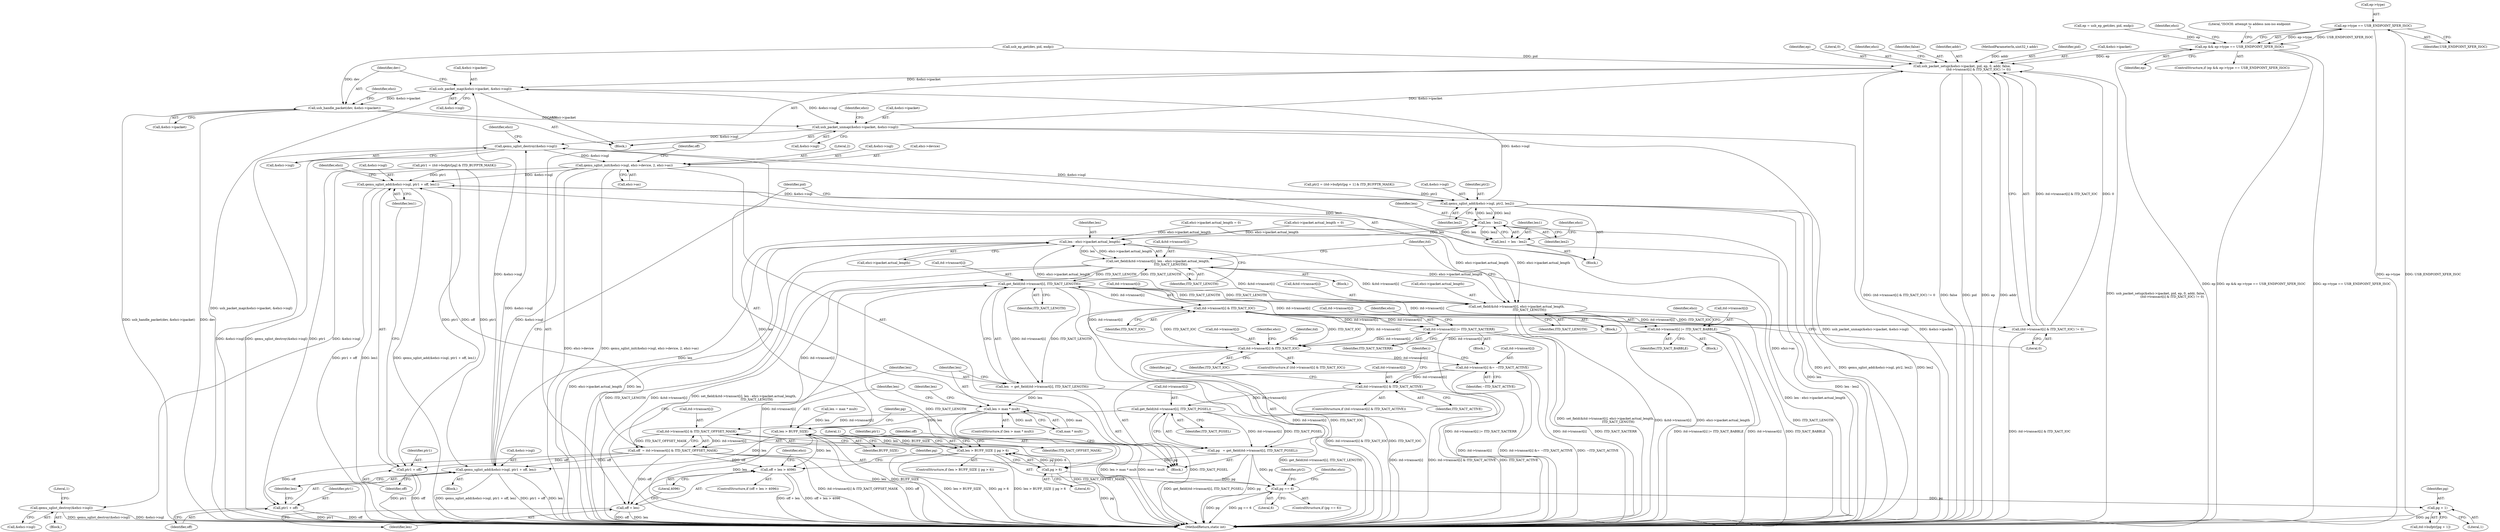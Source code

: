 digraph "0_qemu_b16c129daf0fed91febbb88de23dae8271c8898a@pointer" {
"1000351" [label="(Call,ep->type == USB_ENDPOINT_XFER_ISOC)"];
"1000349" [label="(Call,ep && ep->type == USB_ENDPOINT_XFER_ISOC)"];
"1000357" [label="(Call,usb_packet_setup(&ehci->ipacket, pid, ep, 0, addr, false,\n                                 (itd->transact[i] & ITD_XACT_IOC) != 0))"];
"1000376" [label="(Call,usb_packet_map(&ehci->ipacket, &ehci->isgl))"];
"1000385" [label="(Call,usb_handle_packet(dev, &ehci->ipacket))"];
"1000391" [label="(Call,usb_packet_unmap(&ehci->ipacket, &ehci->isgl))"];
"1000418" [label="(Call,qemu_sglist_destroy(&ehci->isgl))"];
"1000255" [label="(Call,qemu_sglist_init(&ehci->isgl, ehci->device, 2, ehci->as))"];
"1000279" [label="(Call,qemu_sglist_destroy(&ehci->isgl))"];
"1000304" [label="(Call,qemu_sglist_add(&ehci->isgl, ptr1 + off, len1))"];
"1000313" [label="(Call,qemu_sglist_add(&ehci->isgl, ptr2, len2))"];
"1000301" [label="(Call,len - len2)"];
"1000299" [label="(Call,len1 = len - len2)"];
"1000489" [label="(Call,len - ehci->ipacket.actual_length)"];
"1000482" [label="(Call,set_field(&itd->transact[i], len - ehci->ipacket.actual_length,\n                          ITD_XACT_LENGTH))"];
"1000215" [label="(Call,get_field(itd->transact[i], ITD_XACT_LENGTH))"];
"1000213" [label="(Call,len  = get_field(itd->transact[i], ITD_XACT_LENGTH))"];
"1000223" [label="(Call,len > max * mult)"];
"1000236" [label="(Call,len > BUFF_SIZE)"];
"1000235" [label="(Call,len > BUFF_SIZE || pg > 6)"];
"1000268" [label="(Call,off + len > 4096)"];
"1000269" [label="(Call,off + len)"];
"1000322" [label="(Call,qemu_sglist_add(&ehci->isgl, ptr1 + off, len))"];
"1000368" [label="(Call,itd->transact[i] & ITD_XACT_IOC)"];
"1000367" [label="(Call,(itd->transact[i] & ITD_XACT_IOC) != 0)"];
"1000446" [label="(Call,itd->transact[i] |= ITD_XACT_XACTERR)"];
"1000513" [label="(Call,itd->transact[i] & ITD_XACT_IOC)"];
"1000524" [label="(Call,itd->transact[i] &= ~ITD_XACT_ACTIVE)"];
"1000187" [label="(Call,itd->transact[i] & ITD_XACT_ACTIVE)"];
"1000197" [label="(Call,get_field(itd->transact[i], ITD_XACT_PGSEL))"];
"1000195" [label="(Call,pg   = get_field(itd->transact[i], ITD_XACT_PGSEL))"];
"1000239" [label="(Call,pg > 6)"];
"1000275" [label="(Call,pg == 6)"];
"1000294" [label="(Call,pg + 1)"];
"1000206" [label="(Call,itd->transact[i] & ITD_XACT_OFFSET_MASK)"];
"1000204" [label="(Call,off  = itd->transact[i] & ITD_XACT_OFFSET_MASK)"];
"1000309" [label="(Call,ptr1 + off)"];
"1000327" [label="(Call,ptr1 + off)"];
"1000458" [label="(Call,itd->transact[i] |= ITD_XACT_BABBLE)"];
"1000499" [label="(Call,set_field(&itd->transact[i], ehci->ipacket.actual_length,\n                          ITD_XACT_LENGTH))"];
"1000396" [label="(Call,&ehci->isgl)"];
"1000381" [label="(Call,&ehci->isgl)"];
"1000246" [label="(Call,ptr1 = (itd->bufptr[pg] & ITD_BUFPTR_MASK))"];
"1000500" [label="(Call,&itd->transact[i])"];
"1000195" [label="(Call,pg   = get_field(itd->transact[i], ITD_XACT_PGSEL))"];
"1000296" [label="(Literal,1)"];
"1000272" [label="(Literal,4096)"];
"1000282" [label="(Identifier,ehci)"];
"1000363" [label="(Identifier,ep)"];
"1000452" [label="(Identifier,ITD_XACT_XACTERR)"];
"1000314" [label="(Call,&ehci->isgl)"];
"1000330" [label="(Identifier,len)"];
"1000235" [label="(Call,len > BUFF_SIZE || pg > 6)"];
"1000386" [label="(Identifier,dev)"];
"1000267" [label="(ControlStructure,if (off + len > 4096))"];
"1000300" [label="(Identifier,len1)"];
"1000447" [label="(Call,itd->transact[i])"];
"1000411" [label="(Call,ehci->ipacket.actual_length = 0)"];
"1000216" [label="(Call,itd->transact[i])"];
"1000351" [label="(Call,ep->type == USB_ENDPOINT_XFER_ISOC)"];
"1000239" [label="(Call,pg > 6)"];
"1000280" [label="(Call,&ehci->isgl)"];
"1000458" [label="(Call,itd->transact[i] |= ITD_XACT_BABBLE)"];
"1000513" [label="(Call,itd->transact[i] & ITD_XACT_IOC)"];
"1000198" [label="(Call,itd->transact[i])"];
"1000394" [label="(Identifier,ehci)"];
"1000342" [label="(Call,ep = usb_ep_get(dev, pid, endp))"];
"1000276" [label="(Identifier,pg)"];
"1000364" [label="(Literal,0)"];
"1000379" [label="(Identifier,ehci)"];
"1000193" [label="(Identifier,ITD_XACT_ACTIVE)"];
"1000368" [label="(Call,itd->transact[i] & ITD_XACT_IOC)"];
"1000241" [label="(Literal,6)"];
"1000318" [label="(Identifier,ptr2)"];
"1000212" [label="(Identifier,ITD_XACT_OFFSET_MASK)"];
"1000236" [label="(Call,len > BUFF_SIZE)"];
"1000328" [label="(Identifier,ptr1)"];
"1000392" [label="(Call,&ehci->ipacket)"];
"1000277" [label="(Literal,6)"];
"1000302" [label="(Identifier,len)"];
"1000519" [label="(Identifier,ITD_XACT_IOC)"];
"1000213" [label="(Call,len  = get_field(itd->transact[i], ITD_XACT_LENGTH))"];
"1000194" [label="(Block,)"];
"1000385" [label="(Call,usb_handle_packet(dev, &ehci->ipacket))"];
"1000350" [label="(Identifier,ep)"];
"1000514" [label="(Call,itd->transact[i])"];
"1000391" [label="(Call,usb_packet_unmap(&ehci->ipacket, &ehci->isgl))"];
"1000344" [label="(Call,usb_ep_get(dev, pid, endp))"];
"1000445" [label="(Block,)"];
"1000516" [label="(Identifier,itd)"];
"1000375" [label="(Literal,0)"];
"1000325" [label="(Identifier,ehci)"];
"1000312" [label="(Identifier,len1)"];
"1000203" [label="(Identifier,ITD_XACT_PGSEL)"];
"1000491" [label="(Call,ehci->ipacket.actual_length)"];
"1000512" [label="(ControlStructure,if (itd->transact[i] & ITD_XACT_IOC))"];
"1000275" [label="(Call,pg == 6)"];
"1000240" [label="(Identifier,pg)"];
"1000222" [label="(ControlStructure,if (len > max * mult))"];
"1000260" [label="(Call,ehci->device)"];
"1000229" [label="(Call,len = max * mult)"];
"1000274" [label="(ControlStructure,if (pg == 6))"];
"1000366" [label="(Identifier,false)"];
"1000376" [label="(Call,usb_packet_map(&ehci->ipacket, &ehci->isgl))"];
"1000470" [label="(Call,ehci->ipacket.actual_length = 0)"];
"1000305" [label="(Call,&ehci->isgl)"];
"1000207" [label="(Call,itd->transact[i])"];
"1000489" [label="(Call,len - ehci->ipacket.actual_length)"];
"1000238" [label="(Identifier,BUFF_SIZE)"];
"1000303" [label="(Identifier,len2)"];
"1000263" [label="(Literal,2)"];
"1000214" [label="(Identifier,len)"];
"1000204" [label="(Call,off  = itd->transact[i] & ITD_XACT_OFFSET_MASK)"];
"1000234" [label="(ControlStructure,if (len > BUFF_SIZE || pg > 6))"];
"1000269" [label="(Call,off + len)"];
"1000295" [label="(Identifier,pg)"];
"1000255" [label="(Call,qemu_sglist_init(&ehci->isgl, ehci->device, 2, ehci->as))"];
"1000256" [label="(Call,&ehci->isgl)"];
"1000352" [label="(Call,ep->type)"];
"1000188" [label="(Call,itd->transact[i])"];
"1000279" [label="(Call,qemu_sglist_destroy(&ehci->isgl))"];
"1000459" [label="(Call,itd->transact[i])"];
"1000499" [label="(Call,set_field(&itd->transact[i], ehci->ipacket.actual_length,\n                          ITD_XACT_LENGTH))"];
"1000426" [label="(Identifier,ehci)"];
"1000365" [label="(Identifier,addr)"];
"1000483" [label="(Call,&itd->transact[i])"];
"1000327" [label="(Call,ptr1 + off)"];
"1000205" [label="(Identifier,off)"];
"1000237" [label="(Identifier,len)"];
"1000268" [label="(Call,off + len > 4096)"];
"1000323" [label="(Call,&ehci->isgl)"];
"1000110" [label="(MethodParameterIn,uint32_t addr)"];
"1000387" [label="(Call,&ehci->ipacket)"];
"1000466" [label="(Identifier,ehci)"];
"1000374" [label="(Identifier,ITD_XACT_IOC)"];
"1000270" [label="(Identifier,off)"];
"1000223" [label="(Call,len > max * mult)"];
"1000464" [label="(Identifier,ITD_XACT_BABBLE)"];
"1000421" [label="(Identifier,ehci)"];
"1000206" [label="(Call,itd->transact[i] & ITD_XACT_OFFSET_MASK)"];
"1000311" [label="(Identifier,off)"];
"1000349" [label="(Call,ep && ep->type == USB_ENDPOINT_XFER_ISOC)"];
"1000356" [label="(Block,)"];
"1000357" [label="(Call,usb_packet_setup(&ehci->ipacket, pid, ep, 0, addr, false,\n                                 (itd->transact[i] & ITD_XACT_IOC) != 0))"];
"1000496" [label="(Identifier,ITD_XACT_LENGTH)"];
"1000310" [label="(Identifier,ptr1)"];
"1000522" [label="(Identifier,ehci)"];
"1000511" [label="(Identifier,ITD_XACT_LENGTH)"];
"1000309" [label="(Call,ptr1 + off)"];
"1000530" [label="(Identifier,~ITD_XACT_ACTIVE)"];
"1000498" [label="(Block,)"];
"1000287" [label="(Call,ptr2 = (itd->bufptr[pg + 1] & ITD_BUFPTR_MASK))"];
"1000197" [label="(Call,get_field(itd->transact[i], ITD_XACT_PGSEL))"];
"1000367" [label="(Call,(itd->transact[i] & ITD_XACT_IOC) != 0)"];
"1000187" [label="(Call,itd->transact[i] & ITD_XACT_ACTIVE)"];
"1000196" [label="(Identifier,pg)"];
"1000225" [label="(Call,max * mult)"];
"1000304" [label="(Call,qemu_sglist_add(&ehci->isgl, ptr1 + off, len1))"];
"1000329" [label="(Identifier,off)"];
"1000360" [label="(Identifier,ehci)"];
"1000307" [label="(Identifier,ehci)"];
"1000286" [label="(Literal,1)"];
"1000403" [label="(Literal,\"ISOCH: attempt to addess non-iso endpoint\n\")"];
"1000454" [label="(Identifier,ehci)"];
"1000506" [label="(Call,ehci->ipacket.actual_length)"];
"1000299" [label="(Call,len1 = len - len2)"];
"1000490" [label="(Identifier,len)"];
"1000533" [label="(MethodReturn,static int)"];
"1000446" [label="(Call,itd->transact[i] |= ITD_XACT_XACTERR)"];
"1000369" [label="(Call,itd->transact[i])"];
"1000321" [label="(Block,)"];
"1000294" [label="(Call,pg + 1)"];
"1000348" [label="(ControlStructure,if (ep && ep->type == USB_ENDPOINT_XFER_ISOC))"];
"1000316" [label="(Identifier,ehci)"];
"1000273" [label="(Block,)"];
"1000186" [label="(ControlStructure,if (itd->transact[i] & ITD_XACT_ACTIVE))"];
"1000319" [label="(Identifier,len2)"];
"1000332" [label="(Identifier,pid)"];
"1000301" [label="(Call,len - len2)"];
"1000527" [label="(Identifier,itd)"];
"1000525" [label="(Call,itd->transact[i])"];
"1000355" [label="(Identifier,USB_ENDPOINT_XFER_ISOC)"];
"1000377" [label="(Call,&ehci->ipacket)"];
"1000290" [label="(Call,itd->bufptr[pg + 1])"];
"1000221" [label="(Identifier,ITD_XACT_LENGTH)"];
"1000230" [label="(Identifier,len)"];
"1000313" [label="(Call,qemu_sglist_add(&ehci->isgl, ptr2, len2))"];
"1000184" [label="(Identifier,i)"];
"1000429" [label="(Block,)"];
"1000271" [label="(Identifier,len)"];
"1000524" [label="(Call,itd->transact[i] &= ~ITD_XACT_ACTIVE)"];
"1000247" [label="(Identifier,ptr1)"];
"1000419" [label="(Call,&ehci->isgl)"];
"1000482" [label="(Call,set_field(&itd->transact[i], len - ehci->ipacket.actual_length,\n                          ITD_XACT_LENGTH))"];
"1000224" [label="(Identifier,len)"];
"1000322" [label="(Call,qemu_sglist_add(&ehci->isgl, ptr1 + off, len))"];
"1000264" [label="(Call,ehci->as)"];
"1000278" [label="(Block,)"];
"1000288" [label="(Identifier,ptr2)"];
"1000245" [label="(Literal,1)"];
"1000481" [label="(Block,)"];
"1000418" [label="(Call,qemu_sglist_destroy(&ehci->isgl))"];
"1000362" [label="(Identifier,pid)"];
"1000358" [label="(Call,&ehci->ipacket)"];
"1000215" [label="(Call,get_field(itd->transact[i], ITD_XACT_LENGTH))"];
"1000351" -> "1000349"  [label="AST: "];
"1000351" -> "1000355"  [label="CFG: "];
"1000352" -> "1000351"  [label="AST: "];
"1000355" -> "1000351"  [label="AST: "];
"1000349" -> "1000351"  [label="CFG: "];
"1000351" -> "1000533"  [label="DDG: ep->type"];
"1000351" -> "1000533"  [label="DDG: USB_ENDPOINT_XFER_ISOC"];
"1000351" -> "1000349"  [label="DDG: ep->type"];
"1000351" -> "1000349"  [label="DDG: USB_ENDPOINT_XFER_ISOC"];
"1000349" -> "1000348"  [label="AST: "];
"1000349" -> "1000350"  [label="CFG: "];
"1000350" -> "1000349"  [label="AST: "];
"1000360" -> "1000349"  [label="CFG: "];
"1000403" -> "1000349"  [label="CFG: "];
"1000349" -> "1000533"  [label="DDG: ep && ep->type == USB_ENDPOINT_XFER_ISOC"];
"1000349" -> "1000533"  [label="DDG: ep->type == USB_ENDPOINT_XFER_ISOC"];
"1000349" -> "1000533"  [label="DDG: ep"];
"1000342" -> "1000349"  [label="DDG: ep"];
"1000349" -> "1000357"  [label="DDG: ep"];
"1000357" -> "1000356"  [label="AST: "];
"1000357" -> "1000367"  [label="CFG: "];
"1000358" -> "1000357"  [label="AST: "];
"1000362" -> "1000357"  [label="AST: "];
"1000363" -> "1000357"  [label="AST: "];
"1000364" -> "1000357"  [label="AST: "];
"1000365" -> "1000357"  [label="AST: "];
"1000366" -> "1000357"  [label="AST: "];
"1000367" -> "1000357"  [label="AST: "];
"1000379" -> "1000357"  [label="CFG: "];
"1000357" -> "1000533"  [label="DDG: addr"];
"1000357" -> "1000533"  [label="DDG: usb_packet_setup(&ehci->ipacket, pid, ep, 0, addr, false,\n                                 (itd->transact[i] & ITD_XACT_IOC) != 0)"];
"1000357" -> "1000533"  [label="DDG: (itd->transact[i] & ITD_XACT_IOC) != 0"];
"1000357" -> "1000533"  [label="DDG: false"];
"1000357" -> "1000533"  [label="DDG: pid"];
"1000357" -> "1000533"  [label="DDG: ep"];
"1000391" -> "1000357"  [label="DDG: &ehci->ipacket"];
"1000344" -> "1000357"  [label="DDG: pid"];
"1000110" -> "1000357"  [label="DDG: addr"];
"1000367" -> "1000357"  [label="DDG: itd->transact[i] & ITD_XACT_IOC"];
"1000367" -> "1000357"  [label="DDG: 0"];
"1000357" -> "1000376"  [label="DDG: &ehci->ipacket"];
"1000376" -> "1000356"  [label="AST: "];
"1000376" -> "1000381"  [label="CFG: "];
"1000377" -> "1000376"  [label="AST: "];
"1000381" -> "1000376"  [label="AST: "];
"1000386" -> "1000376"  [label="CFG: "];
"1000376" -> "1000533"  [label="DDG: usb_packet_map(&ehci->ipacket, &ehci->isgl)"];
"1000322" -> "1000376"  [label="DDG: &ehci->isgl"];
"1000313" -> "1000376"  [label="DDG: &ehci->isgl"];
"1000376" -> "1000385"  [label="DDG: &ehci->ipacket"];
"1000376" -> "1000391"  [label="DDG: &ehci->isgl"];
"1000385" -> "1000356"  [label="AST: "];
"1000385" -> "1000387"  [label="CFG: "];
"1000386" -> "1000385"  [label="AST: "];
"1000387" -> "1000385"  [label="AST: "];
"1000394" -> "1000385"  [label="CFG: "];
"1000385" -> "1000533"  [label="DDG: dev"];
"1000385" -> "1000533"  [label="DDG: usb_handle_packet(dev, &ehci->ipacket)"];
"1000344" -> "1000385"  [label="DDG: dev"];
"1000385" -> "1000391"  [label="DDG: &ehci->ipacket"];
"1000391" -> "1000356"  [label="AST: "];
"1000391" -> "1000396"  [label="CFG: "];
"1000392" -> "1000391"  [label="AST: "];
"1000396" -> "1000391"  [label="AST: "];
"1000421" -> "1000391"  [label="CFG: "];
"1000391" -> "1000533"  [label="DDG: &ehci->ipacket"];
"1000391" -> "1000533"  [label="DDG: usb_packet_unmap(&ehci->ipacket, &ehci->isgl)"];
"1000391" -> "1000418"  [label="DDG: &ehci->isgl"];
"1000418" -> "1000194"  [label="AST: "];
"1000418" -> "1000419"  [label="CFG: "];
"1000419" -> "1000418"  [label="AST: "];
"1000426" -> "1000418"  [label="CFG: "];
"1000418" -> "1000533"  [label="DDG: qemu_sglist_destroy(&ehci->isgl)"];
"1000418" -> "1000533"  [label="DDG: &ehci->isgl"];
"1000418" -> "1000255"  [label="DDG: &ehci->isgl"];
"1000322" -> "1000418"  [label="DDG: &ehci->isgl"];
"1000313" -> "1000418"  [label="DDG: &ehci->isgl"];
"1000255" -> "1000194"  [label="AST: "];
"1000255" -> "1000264"  [label="CFG: "];
"1000256" -> "1000255"  [label="AST: "];
"1000260" -> "1000255"  [label="AST: "];
"1000263" -> "1000255"  [label="AST: "];
"1000264" -> "1000255"  [label="AST: "];
"1000270" -> "1000255"  [label="CFG: "];
"1000255" -> "1000533"  [label="DDG: ehci->device"];
"1000255" -> "1000533"  [label="DDG: qemu_sglist_init(&ehci->isgl, ehci->device, 2, ehci->as)"];
"1000255" -> "1000533"  [label="DDG: ehci->as"];
"1000255" -> "1000279"  [label="DDG: &ehci->isgl"];
"1000255" -> "1000304"  [label="DDG: &ehci->isgl"];
"1000255" -> "1000322"  [label="DDG: &ehci->isgl"];
"1000279" -> "1000278"  [label="AST: "];
"1000279" -> "1000280"  [label="CFG: "];
"1000280" -> "1000279"  [label="AST: "];
"1000286" -> "1000279"  [label="CFG: "];
"1000279" -> "1000533"  [label="DDG: &ehci->isgl"];
"1000279" -> "1000533"  [label="DDG: qemu_sglist_destroy(&ehci->isgl)"];
"1000304" -> "1000273"  [label="AST: "];
"1000304" -> "1000312"  [label="CFG: "];
"1000305" -> "1000304"  [label="AST: "];
"1000309" -> "1000304"  [label="AST: "];
"1000312" -> "1000304"  [label="AST: "];
"1000316" -> "1000304"  [label="CFG: "];
"1000304" -> "1000533"  [label="DDG: ptr1 + off"];
"1000304" -> "1000533"  [label="DDG: len1"];
"1000304" -> "1000533"  [label="DDG: qemu_sglist_add(&ehci->isgl, ptr1 + off, len1)"];
"1000246" -> "1000304"  [label="DDG: ptr1"];
"1000204" -> "1000304"  [label="DDG: off"];
"1000299" -> "1000304"  [label="DDG: len1"];
"1000304" -> "1000313"  [label="DDG: &ehci->isgl"];
"1000313" -> "1000273"  [label="AST: "];
"1000313" -> "1000319"  [label="CFG: "];
"1000314" -> "1000313"  [label="AST: "];
"1000318" -> "1000313"  [label="AST: "];
"1000319" -> "1000313"  [label="AST: "];
"1000332" -> "1000313"  [label="CFG: "];
"1000313" -> "1000533"  [label="DDG: ptr2"];
"1000313" -> "1000533"  [label="DDG: qemu_sglist_add(&ehci->isgl, ptr2, len2)"];
"1000313" -> "1000533"  [label="DDG: len2"];
"1000313" -> "1000301"  [label="DDG: len2"];
"1000287" -> "1000313"  [label="DDG: ptr2"];
"1000301" -> "1000313"  [label="DDG: len2"];
"1000301" -> "1000299"  [label="AST: "];
"1000301" -> "1000303"  [label="CFG: "];
"1000302" -> "1000301"  [label="AST: "];
"1000303" -> "1000301"  [label="AST: "];
"1000299" -> "1000301"  [label="CFG: "];
"1000301" -> "1000533"  [label="DDG: len"];
"1000301" -> "1000299"  [label="DDG: len"];
"1000301" -> "1000299"  [label="DDG: len2"];
"1000236" -> "1000301"  [label="DDG: len"];
"1000301" -> "1000489"  [label="DDG: len"];
"1000299" -> "1000273"  [label="AST: "];
"1000300" -> "1000299"  [label="AST: "];
"1000307" -> "1000299"  [label="CFG: "];
"1000299" -> "1000533"  [label="DDG: len - len2"];
"1000489" -> "1000482"  [label="AST: "];
"1000489" -> "1000491"  [label="CFG: "];
"1000490" -> "1000489"  [label="AST: "];
"1000491" -> "1000489"  [label="AST: "];
"1000496" -> "1000489"  [label="CFG: "];
"1000489" -> "1000533"  [label="DDG: ehci->ipacket.actual_length"];
"1000489" -> "1000533"  [label="DDG: len"];
"1000489" -> "1000482"  [label="DDG: len"];
"1000489" -> "1000482"  [label="DDG: ehci->ipacket.actual_length"];
"1000322" -> "1000489"  [label="DDG: len"];
"1000499" -> "1000489"  [label="DDG: ehci->ipacket.actual_length"];
"1000411" -> "1000489"  [label="DDG: ehci->ipacket.actual_length"];
"1000470" -> "1000489"  [label="DDG: ehci->ipacket.actual_length"];
"1000489" -> "1000499"  [label="DDG: ehci->ipacket.actual_length"];
"1000482" -> "1000481"  [label="AST: "];
"1000482" -> "1000496"  [label="CFG: "];
"1000483" -> "1000482"  [label="AST: "];
"1000496" -> "1000482"  [label="AST: "];
"1000516" -> "1000482"  [label="CFG: "];
"1000482" -> "1000533"  [label="DDG: len - ehci->ipacket.actual_length"];
"1000482" -> "1000533"  [label="DDG: ITD_XACT_LENGTH"];
"1000482" -> "1000533"  [label="DDG: &itd->transact[i]"];
"1000482" -> "1000533"  [label="DDG: set_field(&itd->transact[i], len - ehci->ipacket.actual_length,\n                          ITD_XACT_LENGTH)"];
"1000482" -> "1000215"  [label="DDG: ITD_XACT_LENGTH"];
"1000499" -> "1000482"  [label="DDG: &itd->transact[i]"];
"1000215" -> "1000482"  [label="DDG: ITD_XACT_LENGTH"];
"1000482" -> "1000499"  [label="DDG: &itd->transact[i]"];
"1000215" -> "1000213"  [label="AST: "];
"1000215" -> "1000221"  [label="CFG: "];
"1000216" -> "1000215"  [label="AST: "];
"1000221" -> "1000215"  [label="AST: "];
"1000213" -> "1000215"  [label="CFG: "];
"1000215" -> "1000533"  [label="DDG: ITD_XACT_LENGTH"];
"1000215" -> "1000533"  [label="DDG: itd->transact[i]"];
"1000215" -> "1000213"  [label="DDG: itd->transact[i]"];
"1000215" -> "1000213"  [label="DDG: ITD_XACT_LENGTH"];
"1000206" -> "1000215"  [label="DDG: itd->transact[i]"];
"1000499" -> "1000215"  [label="DDG: ITD_XACT_LENGTH"];
"1000215" -> "1000368"  [label="DDG: itd->transact[i]"];
"1000215" -> "1000446"  [label="DDG: itd->transact[i]"];
"1000215" -> "1000458"  [label="DDG: itd->transact[i]"];
"1000215" -> "1000499"  [label="DDG: ITD_XACT_LENGTH"];
"1000215" -> "1000513"  [label="DDG: itd->transact[i]"];
"1000213" -> "1000194"  [label="AST: "];
"1000214" -> "1000213"  [label="AST: "];
"1000224" -> "1000213"  [label="CFG: "];
"1000213" -> "1000533"  [label="DDG: get_field(itd->transact[i], ITD_XACT_LENGTH)"];
"1000213" -> "1000223"  [label="DDG: len"];
"1000223" -> "1000222"  [label="AST: "];
"1000223" -> "1000225"  [label="CFG: "];
"1000224" -> "1000223"  [label="AST: "];
"1000225" -> "1000223"  [label="AST: "];
"1000230" -> "1000223"  [label="CFG: "];
"1000237" -> "1000223"  [label="CFG: "];
"1000223" -> "1000533"  [label="DDG: max * mult"];
"1000223" -> "1000533"  [label="DDG: len > max * mult"];
"1000225" -> "1000223"  [label="DDG: max"];
"1000225" -> "1000223"  [label="DDG: mult"];
"1000223" -> "1000236"  [label="DDG: len"];
"1000236" -> "1000235"  [label="AST: "];
"1000236" -> "1000238"  [label="CFG: "];
"1000237" -> "1000236"  [label="AST: "];
"1000238" -> "1000236"  [label="AST: "];
"1000240" -> "1000236"  [label="CFG: "];
"1000235" -> "1000236"  [label="CFG: "];
"1000236" -> "1000533"  [label="DDG: len"];
"1000236" -> "1000533"  [label="DDG: BUFF_SIZE"];
"1000236" -> "1000235"  [label="DDG: len"];
"1000236" -> "1000235"  [label="DDG: BUFF_SIZE"];
"1000229" -> "1000236"  [label="DDG: len"];
"1000236" -> "1000268"  [label="DDG: len"];
"1000236" -> "1000269"  [label="DDG: len"];
"1000236" -> "1000322"  [label="DDG: len"];
"1000235" -> "1000234"  [label="AST: "];
"1000235" -> "1000239"  [label="CFG: "];
"1000239" -> "1000235"  [label="AST: "];
"1000245" -> "1000235"  [label="CFG: "];
"1000247" -> "1000235"  [label="CFG: "];
"1000235" -> "1000533"  [label="DDG: len > BUFF_SIZE"];
"1000235" -> "1000533"  [label="DDG: pg > 6"];
"1000235" -> "1000533"  [label="DDG: len > BUFF_SIZE || pg > 6"];
"1000239" -> "1000235"  [label="DDG: pg"];
"1000239" -> "1000235"  [label="DDG: 6"];
"1000268" -> "1000267"  [label="AST: "];
"1000268" -> "1000272"  [label="CFG: "];
"1000269" -> "1000268"  [label="AST: "];
"1000272" -> "1000268"  [label="AST: "];
"1000276" -> "1000268"  [label="CFG: "];
"1000325" -> "1000268"  [label="CFG: "];
"1000268" -> "1000533"  [label="DDG: off + len"];
"1000268" -> "1000533"  [label="DDG: off + len > 4096"];
"1000204" -> "1000268"  [label="DDG: off"];
"1000269" -> "1000271"  [label="CFG: "];
"1000270" -> "1000269"  [label="AST: "];
"1000271" -> "1000269"  [label="AST: "];
"1000272" -> "1000269"  [label="CFG: "];
"1000269" -> "1000533"  [label="DDG: off"];
"1000269" -> "1000533"  [label="DDG: len"];
"1000204" -> "1000269"  [label="DDG: off"];
"1000322" -> "1000321"  [label="AST: "];
"1000322" -> "1000330"  [label="CFG: "];
"1000323" -> "1000322"  [label="AST: "];
"1000327" -> "1000322"  [label="AST: "];
"1000330" -> "1000322"  [label="AST: "];
"1000332" -> "1000322"  [label="CFG: "];
"1000322" -> "1000533"  [label="DDG: len"];
"1000322" -> "1000533"  [label="DDG: qemu_sglist_add(&ehci->isgl, ptr1 + off, len)"];
"1000322" -> "1000533"  [label="DDG: ptr1 + off"];
"1000246" -> "1000322"  [label="DDG: ptr1"];
"1000204" -> "1000322"  [label="DDG: off"];
"1000368" -> "1000367"  [label="AST: "];
"1000368" -> "1000374"  [label="CFG: "];
"1000369" -> "1000368"  [label="AST: "];
"1000374" -> "1000368"  [label="AST: "];
"1000375" -> "1000368"  [label="CFG: "];
"1000368" -> "1000533"  [label="DDG: itd->transact[i]"];
"1000368" -> "1000533"  [label="DDG: ITD_XACT_IOC"];
"1000368" -> "1000367"  [label="DDG: itd->transact[i]"];
"1000368" -> "1000367"  [label="DDG: ITD_XACT_IOC"];
"1000513" -> "1000368"  [label="DDG: ITD_XACT_IOC"];
"1000368" -> "1000446"  [label="DDG: itd->transact[i]"];
"1000368" -> "1000458"  [label="DDG: itd->transact[i]"];
"1000368" -> "1000513"  [label="DDG: itd->transact[i]"];
"1000368" -> "1000513"  [label="DDG: ITD_XACT_IOC"];
"1000367" -> "1000375"  [label="CFG: "];
"1000375" -> "1000367"  [label="AST: "];
"1000367" -> "1000533"  [label="DDG: itd->transact[i] & ITD_XACT_IOC"];
"1000446" -> "1000445"  [label="AST: "];
"1000446" -> "1000452"  [label="CFG: "];
"1000447" -> "1000446"  [label="AST: "];
"1000452" -> "1000446"  [label="AST: "];
"1000454" -> "1000446"  [label="CFG: "];
"1000446" -> "1000533"  [label="DDG: itd->transact[i]"];
"1000446" -> "1000533"  [label="DDG: ITD_XACT_XACTERR"];
"1000446" -> "1000533"  [label="DDG: itd->transact[i] |= ITD_XACT_XACTERR"];
"1000446" -> "1000513"  [label="DDG: itd->transact[i]"];
"1000513" -> "1000512"  [label="AST: "];
"1000513" -> "1000519"  [label="CFG: "];
"1000514" -> "1000513"  [label="AST: "];
"1000519" -> "1000513"  [label="AST: "];
"1000522" -> "1000513"  [label="CFG: "];
"1000527" -> "1000513"  [label="CFG: "];
"1000513" -> "1000533"  [label="DDG: itd->transact[i] & ITD_XACT_IOC"];
"1000513" -> "1000533"  [label="DDG: ITD_XACT_IOC"];
"1000458" -> "1000513"  [label="DDG: itd->transact[i]"];
"1000513" -> "1000524"  [label="DDG: itd->transact[i]"];
"1000524" -> "1000194"  [label="AST: "];
"1000524" -> "1000530"  [label="CFG: "];
"1000525" -> "1000524"  [label="AST: "];
"1000530" -> "1000524"  [label="AST: "];
"1000184" -> "1000524"  [label="CFG: "];
"1000524" -> "1000533"  [label="DDG: itd->transact[i]"];
"1000524" -> "1000533"  [label="DDG: itd->transact[i] &= ~ITD_XACT_ACTIVE"];
"1000524" -> "1000533"  [label="DDG: ~ITD_XACT_ACTIVE"];
"1000524" -> "1000187"  [label="DDG: itd->transact[i]"];
"1000187" -> "1000186"  [label="AST: "];
"1000187" -> "1000193"  [label="CFG: "];
"1000188" -> "1000187"  [label="AST: "];
"1000193" -> "1000187"  [label="AST: "];
"1000196" -> "1000187"  [label="CFG: "];
"1000184" -> "1000187"  [label="CFG: "];
"1000187" -> "1000533"  [label="DDG: itd->transact[i]"];
"1000187" -> "1000533"  [label="DDG: itd->transact[i] & ITD_XACT_ACTIVE"];
"1000187" -> "1000533"  [label="DDG: ITD_XACT_ACTIVE"];
"1000187" -> "1000197"  [label="DDG: itd->transact[i]"];
"1000197" -> "1000195"  [label="AST: "];
"1000197" -> "1000203"  [label="CFG: "];
"1000198" -> "1000197"  [label="AST: "];
"1000203" -> "1000197"  [label="AST: "];
"1000195" -> "1000197"  [label="CFG: "];
"1000197" -> "1000533"  [label="DDG: ITD_XACT_PGSEL"];
"1000197" -> "1000195"  [label="DDG: itd->transact[i]"];
"1000197" -> "1000195"  [label="DDG: ITD_XACT_PGSEL"];
"1000197" -> "1000206"  [label="DDG: itd->transact[i]"];
"1000195" -> "1000194"  [label="AST: "];
"1000196" -> "1000195"  [label="AST: "];
"1000205" -> "1000195"  [label="CFG: "];
"1000195" -> "1000533"  [label="DDG: get_field(itd->transact[i], ITD_XACT_PGSEL)"];
"1000195" -> "1000533"  [label="DDG: pg"];
"1000195" -> "1000239"  [label="DDG: pg"];
"1000195" -> "1000275"  [label="DDG: pg"];
"1000239" -> "1000241"  [label="CFG: "];
"1000240" -> "1000239"  [label="AST: "];
"1000241" -> "1000239"  [label="AST: "];
"1000239" -> "1000533"  [label="DDG: pg"];
"1000239" -> "1000275"  [label="DDG: pg"];
"1000275" -> "1000274"  [label="AST: "];
"1000275" -> "1000277"  [label="CFG: "];
"1000276" -> "1000275"  [label="AST: "];
"1000277" -> "1000275"  [label="AST: "];
"1000282" -> "1000275"  [label="CFG: "];
"1000288" -> "1000275"  [label="CFG: "];
"1000275" -> "1000533"  [label="DDG: pg == 6"];
"1000275" -> "1000533"  [label="DDG: pg"];
"1000275" -> "1000294"  [label="DDG: pg"];
"1000294" -> "1000290"  [label="AST: "];
"1000294" -> "1000296"  [label="CFG: "];
"1000295" -> "1000294"  [label="AST: "];
"1000296" -> "1000294"  [label="AST: "];
"1000290" -> "1000294"  [label="CFG: "];
"1000294" -> "1000533"  [label="DDG: pg"];
"1000206" -> "1000204"  [label="AST: "];
"1000206" -> "1000212"  [label="CFG: "];
"1000207" -> "1000206"  [label="AST: "];
"1000212" -> "1000206"  [label="AST: "];
"1000204" -> "1000206"  [label="CFG: "];
"1000206" -> "1000533"  [label="DDG: ITD_XACT_OFFSET_MASK"];
"1000206" -> "1000204"  [label="DDG: itd->transact[i]"];
"1000206" -> "1000204"  [label="DDG: ITD_XACT_OFFSET_MASK"];
"1000204" -> "1000194"  [label="AST: "];
"1000205" -> "1000204"  [label="AST: "];
"1000214" -> "1000204"  [label="CFG: "];
"1000204" -> "1000533"  [label="DDG: itd->transact[i] & ITD_XACT_OFFSET_MASK"];
"1000204" -> "1000533"  [label="DDG: off"];
"1000204" -> "1000309"  [label="DDG: off"];
"1000204" -> "1000327"  [label="DDG: off"];
"1000309" -> "1000311"  [label="CFG: "];
"1000310" -> "1000309"  [label="AST: "];
"1000311" -> "1000309"  [label="AST: "];
"1000312" -> "1000309"  [label="CFG: "];
"1000309" -> "1000533"  [label="DDG: ptr1"];
"1000309" -> "1000533"  [label="DDG: off"];
"1000246" -> "1000309"  [label="DDG: ptr1"];
"1000327" -> "1000329"  [label="CFG: "];
"1000328" -> "1000327"  [label="AST: "];
"1000329" -> "1000327"  [label="AST: "];
"1000330" -> "1000327"  [label="CFG: "];
"1000327" -> "1000533"  [label="DDG: ptr1"];
"1000327" -> "1000533"  [label="DDG: off"];
"1000246" -> "1000327"  [label="DDG: ptr1"];
"1000458" -> "1000429"  [label="AST: "];
"1000458" -> "1000464"  [label="CFG: "];
"1000459" -> "1000458"  [label="AST: "];
"1000464" -> "1000458"  [label="AST: "];
"1000466" -> "1000458"  [label="CFG: "];
"1000458" -> "1000533"  [label="DDG: itd->transact[i]"];
"1000458" -> "1000533"  [label="DDG: ITD_XACT_BABBLE"];
"1000458" -> "1000533"  [label="DDG: itd->transact[i] |= ITD_XACT_BABBLE"];
"1000499" -> "1000498"  [label="AST: "];
"1000499" -> "1000511"  [label="CFG: "];
"1000500" -> "1000499"  [label="AST: "];
"1000506" -> "1000499"  [label="AST: "];
"1000511" -> "1000499"  [label="AST: "];
"1000516" -> "1000499"  [label="CFG: "];
"1000499" -> "1000533"  [label="DDG: ehci->ipacket.actual_length"];
"1000499" -> "1000533"  [label="DDG: ITD_XACT_LENGTH"];
"1000499" -> "1000533"  [label="DDG: set_field(&itd->transact[i], ehci->ipacket.actual_length,\n                          ITD_XACT_LENGTH)"];
"1000499" -> "1000533"  [label="DDG: &itd->transact[i]"];
"1000411" -> "1000499"  [label="DDG: ehci->ipacket.actual_length"];
"1000470" -> "1000499"  [label="DDG: ehci->ipacket.actual_length"];
}
